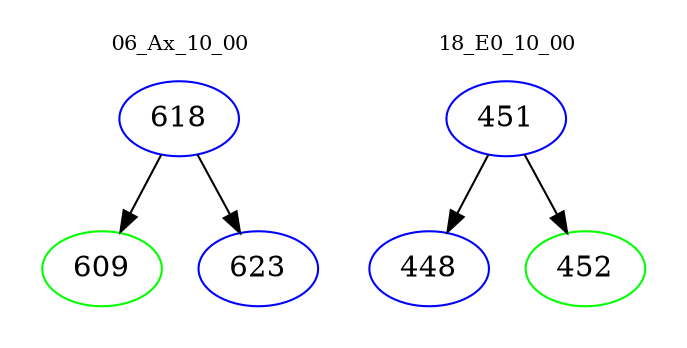 digraph{
subgraph cluster_0 {
color = white
label = "06_Ax_10_00";
fontsize=10;
T0_618 [label="618", color="blue"]
T0_618 -> T0_609 [color="black"]
T0_609 [label="609", color="green"]
T0_618 -> T0_623 [color="black"]
T0_623 [label="623", color="blue"]
}
subgraph cluster_1 {
color = white
label = "18_E0_10_00";
fontsize=10;
T1_451 [label="451", color="blue"]
T1_451 -> T1_448 [color="black"]
T1_448 [label="448", color="blue"]
T1_451 -> T1_452 [color="black"]
T1_452 [label="452", color="green"]
}
}

